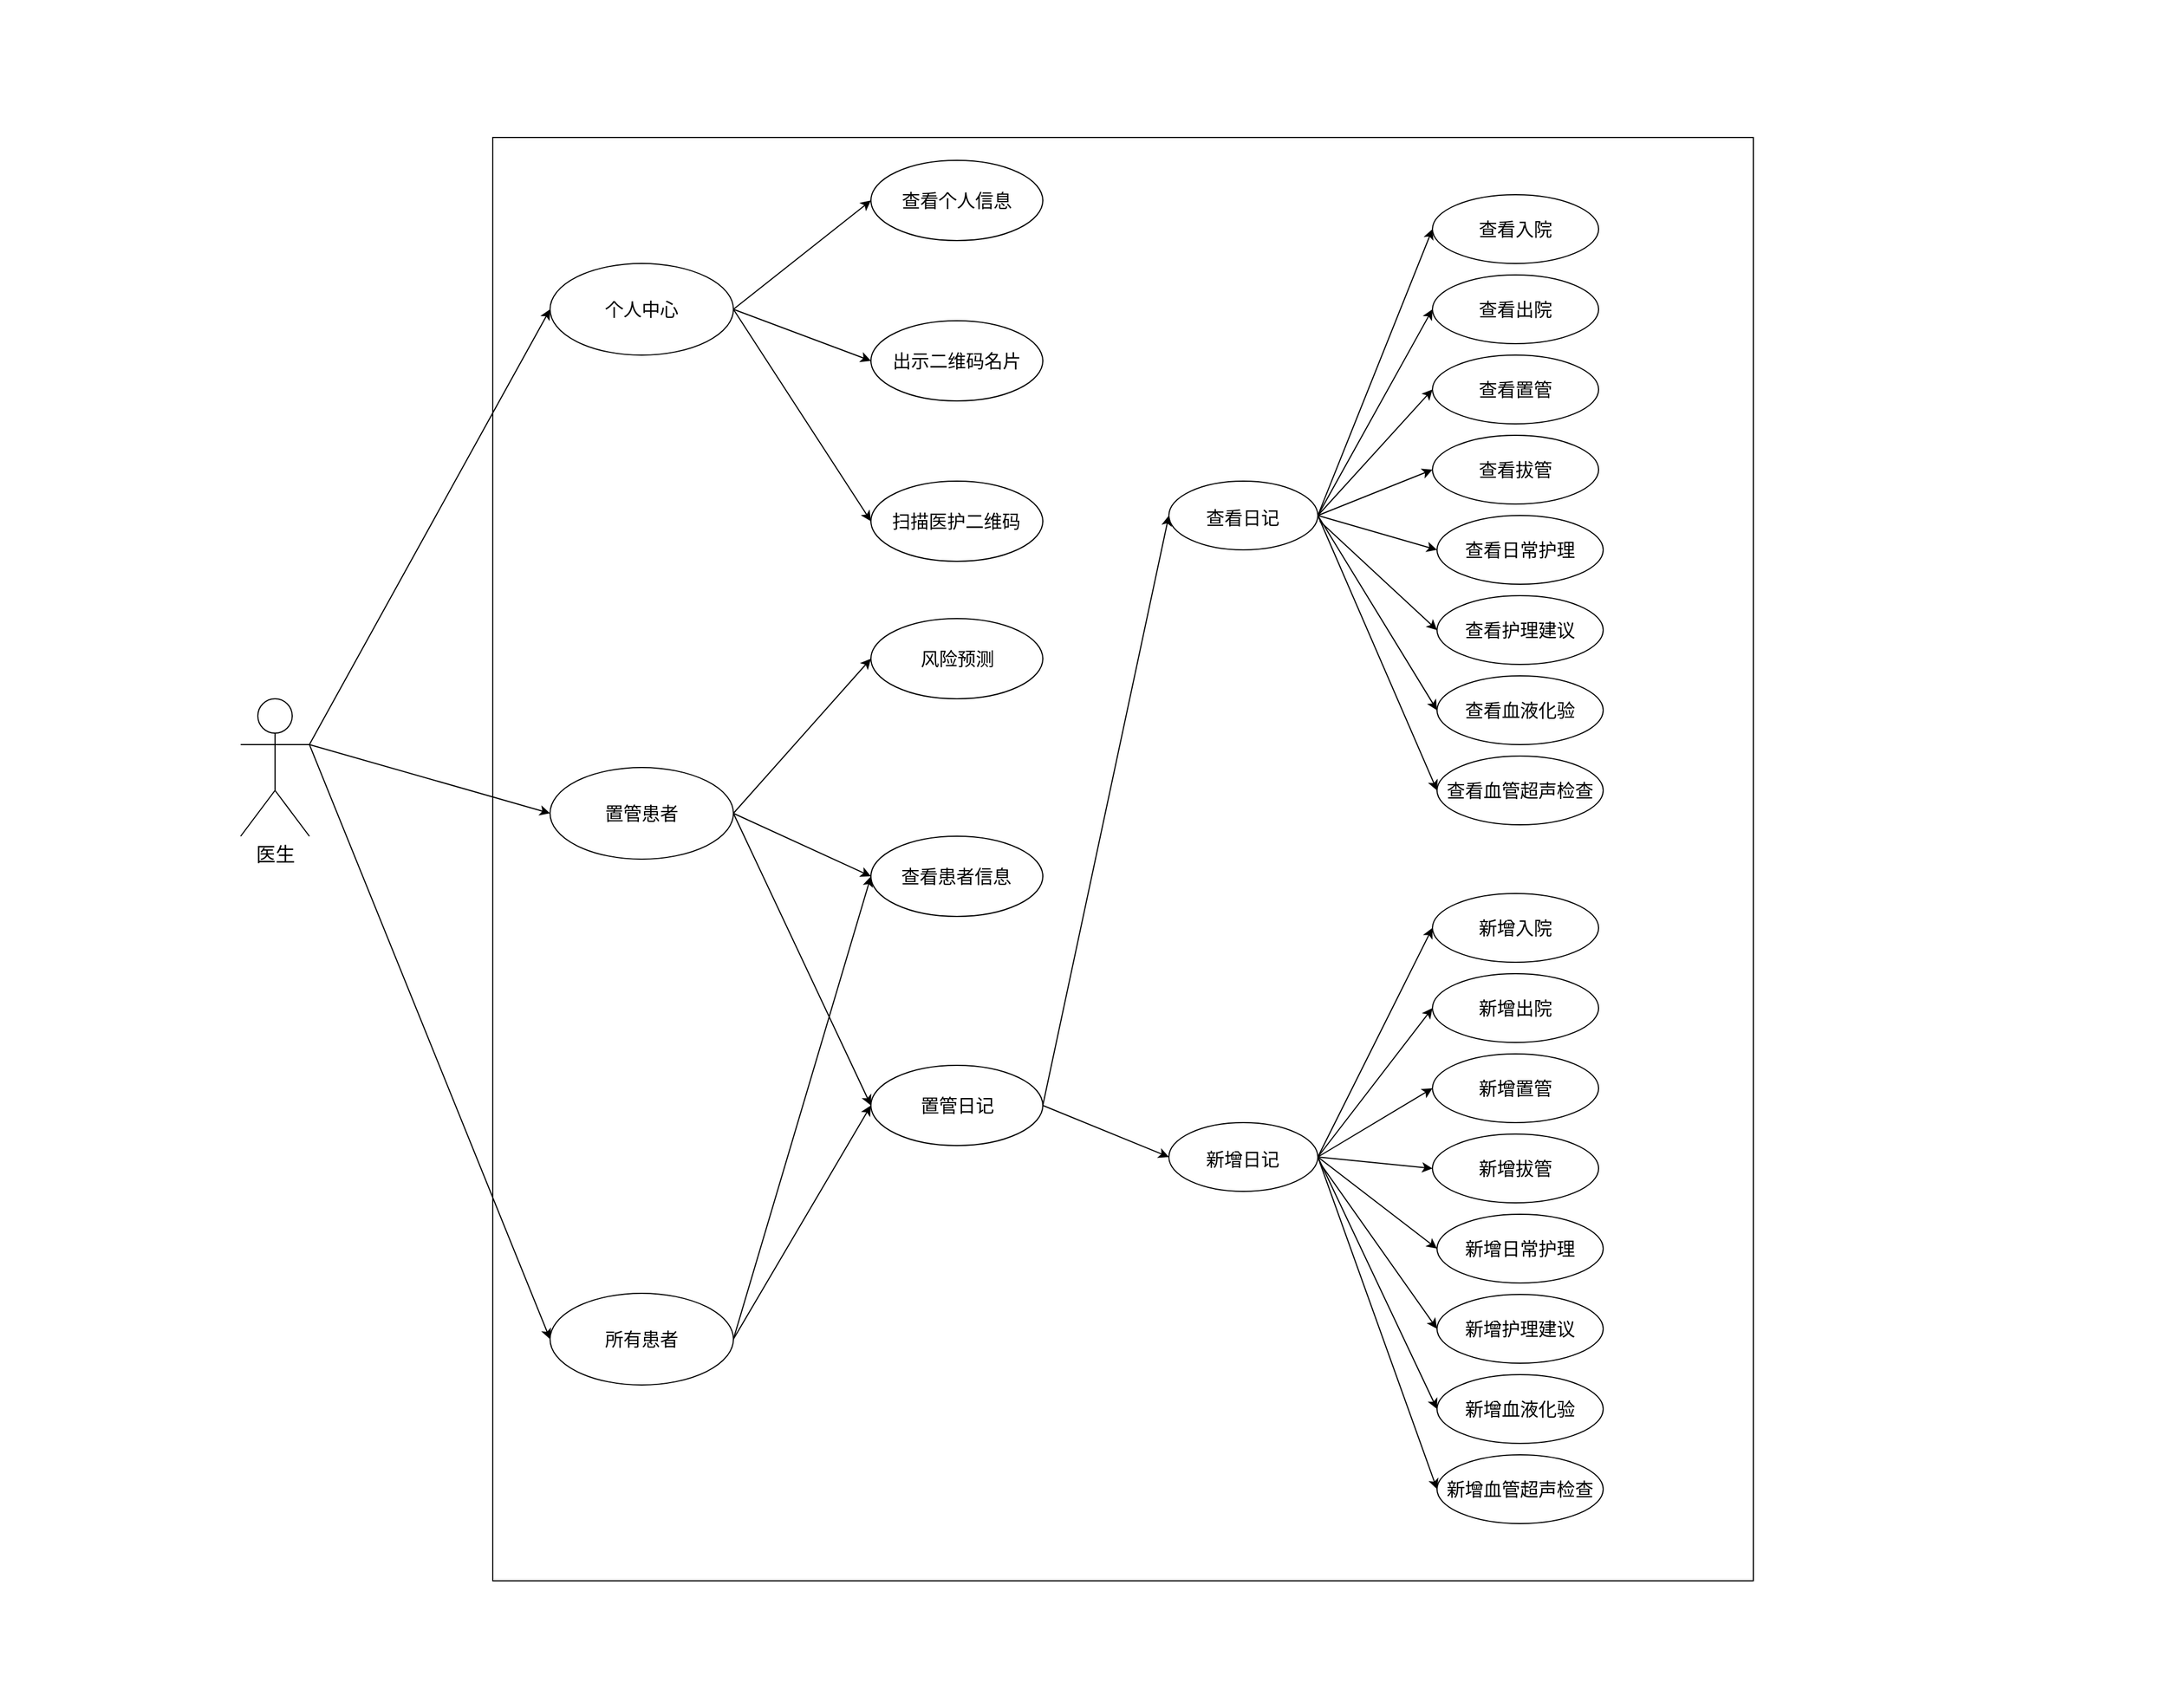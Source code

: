 <mxfile version="24.2.5" type="github">
  <diagram name="第 1 页" id="9FuAQy3JTvqWWIftWs33">
    <mxGraphModel dx="4178" dy="3375" grid="1" gridSize="10" guides="1" tooltips="1" connect="1" arrows="1" fold="1" page="1" pageScale="1" pageWidth="827" pageHeight="1169" math="0" shadow="0">
      <root>
        <mxCell id="0" />
        <mxCell id="1" parent="0" />
        <mxCell id="ichc71M4sZUzO8VB6wK0-1" value="" style="rounded=0;whiteSpace=wrap;html=1;strokeColor=none;movable=1;resizable=1;rotatable=1;deletable=1;editable=1;locked=0;connectable=1;" parent="1" vertex="1">
          <mxGeometry x="-10" y="-40" width="1890" height="1490" as="geometry" />
        </mxCell>
        <mxCell id="ichc71M4sZUzO8VB6wK0-3" value="" style="rounded=0;whiteSpace=wrap;html=1;movable=1;resizable=1;rotatable=1;deletable=1;editable=1;locked=0;connectable=1;" parent="1" vertex="1">
          <mxGeometry x="420" y="80" width="1100" height="1260" as="geometry" />
        </mxCell>
        <mxCell id="ichc71M4sZUzO8VB6wK0-2" value="医生" style="shape=umlActor;verticalLabelPosition=bottom;verticalAlign=top;html=1;outlineConnect=0;fontSize=17;" parent="1" vertex="1">
          <mxGeometry x="200" y="570" width="60" height="120" as="geometry" />
        </mxCell>
        <mxCell id="ichc71M4sZUzO8VB6wK0-4" value="" style="endArrow=classic;html=1;rounded=0;exitX=1;exitY=0.333;exitDx=0;exitDy=0;exitPerimeter=0;entryX=0;entryY=0.5;entryDx=0;entryDy=0;" parent="1" source="ichc71M4sZUzO8VB6wK0-2" target="ichc71M4sZUzO8VB6wK0-6" edge="1">
          <mxGeometry width="50" height="50" relative="1" as="geometry">
            <mxPoint x="360" y="610" as="sourcePoint" />
            <mxPoint x="410" y="560" as="targetPoint" />
          </mxGeometry>
        </mxCell>
        <mxCell id="ichc71M4sZUzO8VB6wK0-64" value="" style="group" parent="1" vertex="1" connectable="0">
          <mxGeometry x="470" y="630" width="160" height="80" as="geometry" />
        </mxCell>
        <mxCell id="ichc71M4sZUzO8VB6wK0-6" value="" style="ellipse;whiteSpace=wrap;html=1;" parent="ichc71M4sZUzO8VB6wK0-64" vertex="1">
          <mxGeometry width="160" height="80" as="geometry" />
        </mxCell>
        <mxCell id="ichc71M4sZUzO8VB6wK0-7" value="&lt;span style=&quot;font-size: 16px;&quot;&gt;置管患者&lt;/span&gt;" style="text;html=1;align=center;verticalAlign=middle;whiteSpace=wrap;rounded=0;" parent="ichc71M4sZUzO8VB6wK0-64" vertex="1">
          <mxGeometry x="35" y="25" width="90" height="30" as="geometry" />
        </mxCell>
        <mxCell id="ichc71M4sZUzO8VB6wK0-74" value="" style="endArrow=classic;html=1;rounded=0;exitX=1;exitY=0.5;exitDx=0;exitDy=0;entryX=0;entryY=0.5;entryDx=0;entryDy=0;" parent="1" source="ichc71M4sZUzO8VB6wK0-6" target="ichc71M4sZUzO8VB6wK0-76" edge="1">
          <mxGeometry width="50" height="50" relative="1" as="geometry">
            <mxPoint x="640" y="520" as="sourcePoint" />
            <mxPoint x="790" y="470" as="targetPoint" />
          </mxGeometry>
        </mxCell>
        <mxCell id="ichc71M4sZUzO8VB6wK0-75" value="" style="group" parent="1" vertex="1" connectable="0">
          <mxGeometry x="750" y="690" width="150" height="70" as="geometry" />
        </mxCell>
        <mxCell id="ichc71M4sZUzO8VB6wK0-76" value="" style="ellipse;whiteSpace=wrap;html=1;" parent="ichc71M4sZUzO8VB6wK0-75" vertex="1">
          <mxGeometry width="150" height="70" as="geometry" />
        </mxCell>
        <mxCell id="ichc71M4sZUzO8VB6wK0-77" value="&lt;span style=&quot;font-size: 16px;&quot;&gt;查看患者信息&lt;/span&gt;" style="text;html=1;align=center;verticalAlign=middle;whiteSpace=wrap;rounded=0;" parent="ichc71M4sZUzO8VB6wK0-75" vertex="1">
          <mxGeometry x="17.308" y="21.875" width="115.385" height="26.25" as="geometry" />
        </mxCell>
        <mxCell id="ichc71M4sZUzO8VB6wK0-80" value="" style="endArrow=classic;html=1;rounded=0;exitX=1;exitY=0.5;exitDx=0;exitDy=0;entryX=0;entryY=0.5;entryDx=0;entryDy=0;" parent="1" source="ichc71M4sZUzO8VB6wK0-6" target="ichc71M4sZUzO8VB6wK0-82" edge="1">
          <mxGeometry width="50" height="50" relative="1" as="geometry">
            <mxPoint x="730" y="850" as="sourcePoint" />
            <mxPoint x="790" y="620" as="targetPoint" />
          </mxGeometry>
        </mxCell>
        <mxCell id="ichc71M4sZUzO8VB6wK0-81" value="" style="group" parent="1" vertex="1" connectable="0">
          <mxGeometry x="750" y="890" width="150" height="70" as="geometry" />
        </mxCell>
        <mxCell id="ichc71M4sZUzO8VB6wK0-82" value="" style="ellipse;whiteSpace=wrap;html=1;" parent="ichc71M4sZUzO8VB6wK0-81" vertex="1">
          <mxGeometry width="150" height="70" as="geometry" />
        </mxCell>
        <mxCell id="ichc71M4sZUzO8VB6wK0-83" value="&lt;span style=&quot;font-size: 16px;&quot;&gt;置管日记&lt;/span&gt;" style="text;html=1;align=center;verticalAlign=middle;whiteSpace=wrap;rounded=0;" parent="ichc71M4sZUzO8VB6wK0-81" vertex="1">
          <mxGeometry x="8.654" y="21.875" width="132.692" height="26.25" as="geometry" />
        </mxCell>
        <mxCell id="ichc71M4sZUzO8VB6wK0-86" value="" style="endArrow=classic;html=1;rounded=0;exitX=1;exitY=0.5;exitDx=0;exitDy=0;entryX=0;entryY=0.5;entryDx=0;entryDy=0;" parent="1" source="ichc71M4sZUzO8VB6wK0-6" target="ichc71M4sZUzO8VB6wK0-88" edge="1">
          <mxGeometry width="50" height="50" relative="1" as="geometry">
            <mxPoint x="730" y="810" as="sourcePoint" />
            <mxPoint x="790" y="730" as="targetPoint" />
          </mxGeometry>
        </mxCell>
        <mxCell id="ichc71M4sZUzO8VB6wK0-87" value="" style="group" parent="1" vertex="1" connectable="0">
          <mxGeometry x="750" y="500" width="150" height="70" as="geometry" />
        </mxCell>
        <mxCell id="ichc71M4sZUzO8VB6wK0-88" value="" style="ellipse;whiteSpace=wrap;html=1;" parent="ichc71M4sZUzO8VB6wK0-87" vertex="1">
          <mxGeometry width="150" height="70" as="geometry" />
        </mxCell>
        <mxCell id="ichc71M4sZUzO8VB6wK0-89" value="&lt;span style=&quot;font-size: 16px;&quot;&gt;风险预测&lt;/span&gt;&lt;span style=&quot;color: rgba(0, 0, 0, 0); font-family: monospace; font-size: 0px; text-align: start; text-wrap: nowrap;&quot;&gt;%3CmxGraphModel%3E%3Croot%3E%3CmxCell%20id%3D%220%22%2F%3E%3CmxCell%20id%3D%221%22%20parent%3D%220%22%2F%3E%3CmxCell%20id%3D%222%22%20value%3D%22%22%20style%3D%22group%22%20vertex%3D%221%22%20connectable%3D%220%22%20parent%3D%221%22%3E%3CmxGeometry%20x%3D%22655%22%20y%3D%22410%22%20width%3D%22160%22%20height%3D%2280%22%20as%3D%22geometry%22%2F%3E%3C%2FmxCell%3E%3CmxCell%20id%3D%223%22%20value%3D%22%22%20style%3D%22ellipse%3BwhiteSpace%3Dwrap%3Bhtml%3D1%3B%22%20vertex%3D%221%22%20parent%3D%222%22%3E%3CmxGeometry%20width%3D%22160%22%20height%3D%2280%22%20as%3D%22geometry%22%2F%3E%3C%2FmxCell%3E%3CmxCell%20id%3D%224%22%20value%3D%22%26lt%3Bspan%20style%3D%26quot%3Bfont-size%3A%2016px%3B%26quot%3B%26gt%3B%E6%96%B0%E5%A2%9E%E6%97%A5%E8%AE%B0%26lt%3B%2Fspan%26gt%3B%22%20style%3D%22text%3Bhtml%3D1%3Balign%3Dcenter%3BverticalAlign%3Dmiddle%3BwhiteSpace%3Dwrap%3Brounded%3D0%3B%22%20vertex%3D%221%22%20parent%3D%222%22%3E%3CmxGeometry%20x%3D%2227.5%22%20y%3D%2225%22%20width%3D%22105%22%20height%3D%2230%22%20as%3D%22geometry%22%2F%3E%3C%2FmxCell%3E%3CmxCell%20id%3D%225%22%20value%3D%22%22%20style%3D%22group%22%20vertex%3D%221%22%20connectable%3D%220%22%20parent%3D%221%22%3E%3CmxGeometry%20x%3D%22655%22%20y%3D%22760%22%20width%3D%22160%22%20height%3D%2280%22%20as%3D%22geometry%22%2F%3E%3C%2FmxCell%3E%3CmxCell%20id%3D%226%22%20value%3D%22%22%20style%3D%22ellipse%3BwhiteSpace%3Dwrap%3Bhtml%3D1%3B%22%20vertex%3D%221%22%20parent%3D%225%22%3E%3CmxGeometry%20width%3D%22160%22%20height%3D%2280%22%20as%3D%22geometry%22%2F%3E%3C%2FmxCell%3E%3CmxCell%20id%3D%227%22%20value%3D%22%26lt%3Bspan%20style%3D%26quot%3Bfont-size%3A%2016px%3B%26quot%3B%26gt%3B%E6%9F%A5%E7%9C%8B%E6%97%A5%E8%AE%B0%26lt%3B%2Fspan%26gt%3B%22%20style%3D%22text%3Bhtml%3D1%3Balign%3Dcenter%3BverticalAlign%3Dmiddle%3BwhiteSpace%3Dwrap%3Brounded%3D0%3B%22%20vertex%3D%221%22%20parent%3D%225%22%3E%3CmxGeometry%20x%3D%2235%22%20y%3D%2228%22%20width%3D%2290%22%20height%3D%2230%22%20as%3D%22geometry%22%2F%3E%3C%2FmxCell%3E%3CmxCell%20id%3D%228%22%20value%3D%22%22%20style%3D%22endArrow%3Dclassic%3Bhtml%3D1%3Brounded%3D0%3BexitX%3D1%3BexitY%3D0.5%3BexitDx%3D0%3BexitDy%3D0%3BentryX%3D0%3BentryY%3D0.5%3BentryDx%3D0%3BentryDy%3D0%3B%22%20edge%3D%221%22%20source%3D%223%22%20target%3D%2210%22%20parent%3D%221%22%3E%3CmxGeometry%20width%3D%2250%22%20height%3D%2250%22%20relative%3D%221%22%20as%3D%22geometry%22%3E%3CmxPoint%20x%3D%22810%22%20y%3D%22600%22%20as%3D%22sourcePoint%22%2F%3E%3CmxPoint%20x%3D%221050%22%20y%3D%22370%22%20as%3D%22targetPoint%22%2F%3E%3C%2FmxGeometry%3E%3C%2FmxCell%3E%3CmxCell%20id%3D%229%22%20value%3D%22%22%20style%3D%22group%22%20vertex%3D%221%22%20connectable%3D%220%22%20parent%3D%221%22%3E%3CmxGeometry%20x%3D%22930%22%20y%3D%22240%22%20width%3D%22145%22%20height%3D%2260%22%20as%3D%22geometry%22%2F%3E%3C%2FmxCell%3E%3CmxCell%20id%3D%2210%22%20value%3D%22%22%20style%3D%22ellipse%3BwhiteSpace%3Dwrap%3Bhtml%3D1%3B%22%20vertex%3D%221%22%20parent%3D%229%22%3E%3CmxGeometry%20width%3D%22145%22%20height%3D%2260%22%20as%3D%22geometry%22%2F%3E%3C%2FmxCell%3E%3CmxCell%20id%3D%2211%22%20value%3D%22%26lt%3Bspan%20style%3D%26quot%3Bfont-size%3A%2016px%3B%26quot%3B%26gt%3B%E6%96%B0%E5%A2%9E%E8%A1%80%E7%AE%A1%E8%B6%85%E5%A3%B0%E6%A3%80%E6%9F%A5%26lt%3B%2Fspan%26gt%3B%22%20style%3D%22text%3Bhtml%3D1%3Balign%3Dcenter%3BverticalAlign%3Dmiddle%3BwhiteSpace%3Dwrap%3Brounded%3D0%3B%22%20vertex%3D%221%22%20parent%3D%229%22%3E%3CmxGeometry%20x%3D%227.02%22%20y%3D%2218.75%22%20width%3D%22130.96%22%20height%3D%2222.5%22%20as%3D%22geometry%22%2F%3E%3C%2FmxCell%3E%3CmxCell%20id%3D%2212%22%20value%3D%22%22%20style%3D%22endArrow%3Dclassic%3Bhtml%3D1%3Brounded%3D0%3BentryX%3D0%3BentryY%3D0.5%3BentryDx%3D0%3BentryDy%3D0%3BexitX%3D1%3BexitY%3D0.5%3BexitDx%3D0%3BexitDy%3D0%3B%22%20edge%3D%221%22%20source%3D%223%22%20target%3D%2214%22%20parent%3D%221%22%3E%3CmxGeometry%20width%3D%2250%22%20height%3D%2250%22%20relative%3D%221%22%20as%3D%22geometry%22%3E%3CmxPoint%20x%3D%22890%22%20y%3D%22550%22%20as%3D%22sourcePoint%22%2F%3E%3CmxPoint%20x%3D%221125%22%20y%3D%22470%22%20as%3D%22targetPoint%22%2F%3E%3C%2FmxGeometry%3E%3C%2FmxCell%3E%3CmxCell%20id%3D%2213%22%20value%3D%22%22%20style%3D%22group%22%20vertex%3D%221%22%20connectable%3D%220%22%20parent%3D%221%22%3E%3CmxGeometry%20x%3D%22930%22%20y%3D%22310%22%20width%3D%22145%22%20height%3D%2260%22%20as%3D%22geometry%22%2F%3E%3C%2FmxCell%3E%3CmxCell%20id%3D%2214%22%20value%3D%22%22%20style%3D%22ellipse%3BwhiteSpace%3Dwrap%3Bhtml%3D1%3B%22%20vertex%3D%221%22%20parent%3D%2213%22%3E%3CmxGeometry%20width%3D%22145%22%20height%3D%2260%22%20as%3D%22geometry%22%2F%3E%3C%2FmxCell%3E%3CmxCell%20id%3D%2215%22%20value%3D%22%26lt%3Bspan%20style%3D%26quot%3Bfont-size%3A%2016px%3B%26quot%3B%26gt%3B%E6%96%B0%E5%A2%9E%E6%8B%94%E7%AE%A1%26lt%3B%2Fspan%26gt%3B%22%20style%3D%22text%3Bhtml%3D1%3Balign%3Dcenter%3BverticalAlign%3Dmiddle%3BwhiteSpace%3Dwrap%3Brounded%3D0%3B%22%20vertex%3D%221%22%20parent%3D%2213%22%3E%3CmxGeometry%20x%3D%227.02%22%20y%3D%2218.75%22%20width%3D%22130.96%22%20height%3D%2222.5%22%20as%3D%22geometry%22%2F%3E%3C%2FmxCell%3E%3CmxCell%20id%3D%2216%22%20value%3D%22%22%20style%3D%22endArrow%3Dclassic%3Bhtml%3D1%3Brounded%3D0%3BexitX%3D1%3BexitY%3D0.5%3BexitDx%3D0%3BexitDy%3D0%3BentryX%3D0%3BentryY%3D0.5%3BentryDx%3D0%3BentryDy%3D0%3B%22%20edge%3D%221%22%20source%3D%223%22%20target%3D%2218%22%20parent%3D%221%22%3E%3CmxGeometry%20width%3D%2250%22%20height%3D%2250%22%20relative%3D%221%22%20as%3D%22geometry%22%3E%3CmxPoint%20x%3D%22800.0%22%20y%3D%22570%22%20as%3D%22sourcePoint%22%2F%3E%3CmxPoint%20x%3D%221055%22%20y%3D%22510%22%20as%3D%22targetPoint%22%2F%3E%3C%2FmxGeometry%3E%3C%2FmxCell%3E%3CmxCell%20id%3D%2217%22%20value%3D%22%22%20style%3D%22group%22%20vertex%3D%221%22%20connectable%3D%220%22%20parent%3D%221%22%3E%3CmxGeometry%20x%3D%22930%22%20y%3D%22380%22%20width%3D%22145%22%20height%3D%2260%22%20as%3D%22geometry%22%2F%3E%3C%2FmxCell%3E%3CmxCell%20id%3D%2218%22%20value%3D%22%22%20style%3D%22ellipse%3BwhiteSpace%3Dwrap%3Bhtml%3D1%3B%22%20vertex%3D%221%22%20parent%3D%2217%22%3E%3CmxGeometry%20width%3D%22145%22%20height%3D%2260%22%20as%3D%22geometry%22%2F%3E%3C%2FmxCell%3E%3CmxCell%20id%3D%2219%22%20value%3D%22%26lt%3Bspan%20style%3D%26quot%3Bfont-size%3A%2016px%3B%26quot%3B%26gt%3B%E6%96%B0%E5%A2%9E%E8%A1%80%E6%B6%B2%E5%8C%96%E9%AA%8C%26lt%3B%2Fspan%26gt%3B%22%20style%3D%22text%3Bhtml%3D1%3Balign%3Dcenter%3BverticalAlign%3Dmiddle%3BwhiteSpace%3Dwrap%3Brounded%3D0%3B%22%20vertex%3D%221%22%20parent%3D%2217%22%3E%3CmxGeometry%20x%3D%227.02%22%20y%3D%2218.75%22%20width%3D%22130.96%22%20height%3D%2222.5%22%20as%3D%22geometry%22%2F%3E%3C%2FmxCell%3E%3CmxCell%20id%3D%2220%22%20value%3D%22%22%20style%3D%22endArrow%3Dclassic%3Bhtml%3D1%3Brounded%3D0%3BexitX%3D1%3BexitY%3D0.5%3BexitDx%3D0%3BexitDy%3D0%3BentryX%3D0%3BentryY%3D0.5%3BentryDx%3D0%3BentryDy%3D0%3B%22%20edge%3D%221%22%20source%3D%223%22%20target%3D%2222%22%20parent%3D%221%22%3E%3CmxGeometry%20width%3D%2250%22%20height%3D%2250%22%20relative%3D%221%22%20as%3D%22geometry%22%3E%3CmxPoint%20x%3D%22825%22%20y%3D%22510%22%20as%3D%22sourcePoint%22%2F%3E%3CmxPoint%20x%3D%221065%22%20y%3D%22570%22%20as%3D%22targetPoint%22%2F%3E%3C%2FmxGeometry%3E%3C%2FmxCell%3E%3CmxCell%20id%3D%2221%22%20value%3D%22%22%20style%3D%22group%22%20vertex%3D%221%22%20connectable%3D%220%22%20parent%3D%221%22%3E%3CmxGeometry%20x%3D%22930%22%20y%3D%22450%22%20width%3D%22145%22%20height%3D%2260%22%20as%3D%22geometry%22%2F%3E%3C%2FmxCell%3E%3CmxCell%20id%3D%2222%22%20value%3D%22%22%20style%3D%22ellipse%3BwhiteSpace%3Dwrap%3Bhtml%3D1%3B%22%20vertex%3D%221%22%20parent%3D%2221%22%3E%3CmxGeometry%20width%3D%22145%22%20height%3D%2260%22%20as%3D%22geometry%22%2F%3E%3C%2FmxCell%3E%3CmxCell%20id%3D%2223%22%20value%3D%22%26lt%3Bspan%20style%3D%26quot%3Bfont-size%3A%2016px%3B%26quot%3B%26gt%3B%E6%96%B0%E5%A2%9E%E6%97%A5%E5%B8%B8%E6%8A%A4%E7%90%86%26lt%3B%2Fspan%26gt%3B%22%20style%3D%22text%3Bhtml%3D1%3Balign%3Dcenter%3BverticalAlign%3Dmiddle%3BwhiteSpace%3Dwrap%3Brounded%3D0%3B%22%20vertex%3D%221%22%20parent%3D%2221%22%3E%3CmxGeometry%20x%3D%227.02%22%20y%3D%2218.75%22%20width%3D%22130.96%22%20height%3D%2222.5%22%20as%3D%22geometry%22%2F%3E%3C%2FmxCell%3E%3CmxCell%20id%3D%2224%22%20value%3D%22%22%20style%3D%22endArrow%3Dclassic%3Bhtml%3D1%3Brounded%3D0%3BexitX%3D1%3BexitY%3D0.5%3BexitDx%3D0%3BexitDy%3D0%3BentryX%3D0%3BentryY%3D0.5%3BentryDx%3D0%3BentryDy%3D0%3B%22%20edge%3D%221%22%20source%3D%226%22%20target%3D%2226%22%20parent%3D%221%22%3E%3CmxGeometry%20width%3D%2250%22%20height%3D%2250%22%20relative%3D%221%22%20as%3D%22geometry%22%3E%3CmxPoint%20x%3D%22840%22%20y%3D%22820%22%20as%3D%22sourcePoint%22%2F%3E%3CmxPoint%20x%3D%221075%22%20y%3D%22740%22%20as%3D%22targetPoint%22%2F%3E%3C%2FmxGeometry%3E%3C%2FmxCell%3E%3CmxCell%20id%3D%2225%22%20value%3D%22%22%20style%3D%22group%22%20vertex%3D%221%22%20connectable%3D%220%22%20parent%3D%221%22%3E%3CmxGeometry%20x%3D%22930%22%20y%3D%22550%22%20width%3D%22145%22%20height%3D%2260%22%20as%3D%22geometry%22%2F%3E%3C%2FmxCell%3E%3CmxCell%20id%3D%2226%22%20value%3D%22%22%20style%3D%22ellipse%3BwhiteSpace%3Dwrap%3Bhtml%3D1%3B%22%20vertex%3D%221%22%20parent%3D%2225%22%3E%3CmxGeometry%20width%3D%22145%22%20height%3D%2260%22%20as%3D%22geometry%22%2F%3E%3C%2FmxCell%3E%3CmxCell%20id%3D%2227%22%20value%3D%22%26lt%3Bspan%20style%3D%26quot%3Bfont-size%3A%2016px%3B%26quot%3B%26gt%3B%E6%9F%A5%E7%9C%8B%E5%85%A5%E9%99%A2%26lt%3B%2Fspan%26gt%3B%22%20style%3D%22text%3Bhtml%3D1%3Balign%3Dcenter%3BverticalAlign%3Dmiddle%3BwhiteSpace%3Dwrap%3Brounded%3D0%3B%22%20vertex%3D%221%22%20parent%3D%2225%22%3E%3CmxGeometry%20x%3D%227.02%22%20y%3D%2218.75%22%20width%3D%22130.96%22%20height%3D%2222.5%22%20as%3D%22geometry%22%2F%3E%3C%2FmxCell%3E%3CmxCell%20id%3D%2228%22%20value%3D%22%22%20style%3D%22endArrow%3Dclassic%3Bhtml%3D1%3Brounded%3D0%3BentryX%3D0%3BentryY%3D0.5%3BentryDx%3D0%3BentryDy%3D0%3BexitX%3D1%3BexitY%3D0.5%3BexitDx%3D0%3BexitDy%3D0%3B%22%20edge%3D%221%22%20source%3D%226%22%20target%3D%2230%22%20parent%3D%221%22%3E%3CmxGeometry%20width%3D%2250%22%20height%3D%2250%22%20relative%3D%221%22%20as%3D%22geometry%22%3E%3CmxPoint%20x%3D%22840%22%20y%3D%22820%22%20as%3D%22sourcePoint%22%2F%3E%3CmxPoint%20x%3D%221150%22%20y%3D%22840%22%20as%3D%22targetPoint%22%2F%3E%3C%2FmxGeometry%3E%3C%2FmxCell%3E%3CmxCell%20id%3D%2229%22%20value%3D%22%22%20style%3D%22group%22%20vertex%3D%221%22%20connectable%3D%220%22%20parent%3D%221%22%3E%3CmxGeometry%20x%3D%22930%22%20y%3D%22620%22%20width%3D%22145%22%20height%3D%2260%22%20as%3D%22geometry%22%2F%3E%3C%2FmxCell%3E%3CmxCell%20id%3D%2230%22%20value%3D%22%22%20style%3D%22ellipse%3BwhiteSpace%3Dwrap%3Bhtml%3D1%3B%22%20vertex%3D%221%22%20parent%3D%2229%22%3E%3CmxGeometry%20width%3D%22145%22%20height%3D%2260%22%20as%3D%22geometry%22%2F%3E%3C%2FmxCell%3E%3CmxCell%20id%3D%2231%22%20value%3D%22%26lt%3Bspan%20style%3D%26quot%3Bfont-size%3A%2016px%3B%26quot%3B%26gt%3B%E6%9F%A5%E7%9C%8B%E5%87%BA%E9%99%A2%26lt%3B%2Fspan%26gt%3B%22%20style%3D%22text%3Bhtml%3D1%3Balign%3Dcenter%3BverticalAlign%3Dmiddle%3BwhiteSpace%3Dwrap%3Brounded%3D0%3B%22%20vertex%3D%221%22%20parent%3D%2229%22%3E%3CmxGeometry%20x%3D%227.02%22%20y%3D%2218.75%22%20width%3D%22130.96%22%20height%3D%2222.5%22%20as%3D%22geometry%22%2F%3E%3C%2FmxCell%3E%3CmxCell%20id%3D%2232%22%20value%3D%22%22%20style%3D%22endArrow%3Dclassic%3Bhtml%3D1%3Brounded%3D0%3BentryX%3D0%3BentryY%3D0.5%3BentryDx%3D0%3BentryDy%3D0%3BexitX%3D1%3BexitY%3D0.5%3BexitDx%3D0%3BexitDy%3D0%3B%22%20edge%3D%221%22%20source%3D%226%22%20target%3D%2234%22%20parent%3D%221%22%3E%3CmxGeometry%20width%3D%2250%22%20height%3D%2250%22%20relative%3D%221%22%20as%3D%22geometry%22%3E%3CmxPoint%20x%3D%22820%22%20y%3D%22660%22%20as%3D%22sourcePoint%22%2F%3E%3CmxPoint%20x%3D%221080%22%20y%3D%22880%22%20as%3D%22targetPoint%22%2F%3E%3C%2FmxGeometry%3E%3C%2FmxCell%3E%3CmxCell%20id%3D%2233%22%20value%3D%22%22%20style%3D%22group%22%20vertex%3D%221%22%20connectable%3D%220%22%20parent%3D%221%22%3E%3CmxGeometry%20x%3D%22930%22%20y%3D%22690%22%20width%3D%22145%22%20height%3D%2260%22%20as%3D%22geometry%22%2F%3E%3C%2FmxCell%3E%3CmxCell%20id%3D%2234%22%20value%3D%22%22%20style%3D%22ellipse%3BwhiteSpace%3Dwrap%3Bhtml%3D1%3B%22%20vertex%3D%221%22%20parent%3D%2233%22%3E%3CmxGeometry%20width%3D%22145%22%20height%3D%2260%22%20as%3D%22geometry%22%2F%3E%3C%2FmxCell%3E%3CmxCell%20id%3D%2235%22%20value%3D%22%26lt%3Bspan%20style%3D%26quot%3Bfont-size%3A%2016px%3B%26quot%3B%26gt%3B%E6%9F%A5%E7%9C%8B%E7%BD%AE%E7%AE%A1%26lt%3B%2Fspan%26gt%3B%22%20style%3D%22text%3Bhtml%3D1%3Balign%3Dcenter%3BverticalAlign%3Dmiddle%3BwhiteSpace%3Dwrap%3Brounded%3D0%3B%22%20vertex%3D%221%22%20parent%3D%2233%22%3E%3CmxGeometry%20x%3D%227.02%22%20y%3D%2218.75%22%20width%3D%22130.96%22%20height%3D%2222.5%22%20as%3D%22geometry%22%2F%3E%3C%2FmxCell%3E%3CmxCell%20id%3D%2236%22%20value%3D%22%22%20style%3D%22endArrow%3Dclassic%3Bhtml%3D1%3Brounded%3D0%3BexitX%3D1%3BexitY%3D0.5%3BexitDx%3D0%3BexitDy%3D0%3BentryX%3D0%3BentryY%3D0.5%3BentryDx%3D0%3BentryDy%3D0%3B%22%20edge%3D%221%22%20source%3D%226%22%20target%3D%2238%22%20parent%3D%221%22%3E%3CmxGeometry%20width%3D%2250%22%20height%3D%2250%22%20relative%3D%221%22%20as%3D%22geometry%22%3E%3CmxPoint%20x%3D%22840%22%20y%3D%22820%22%20as%3D%22sourcePoint%22%2F%3E%3CmxPoint%20x%3D%221090%22%20y%3D%22940%22%20as%3D%22targetPoint%22%2F%3E%3C%2FmxGeometry%3E%3C%2FmxCell%3E%3CmxCell%20id%3D%2237%22%20value%3D%22%22%20style%3D%22group%22%20vertex%3D%221%22%20connectable%3D%220%22%20parent%3D%221%22%3E%3CmxGeometry%20x%3D%22930%22%20y%3D%22760%22%20width%3D%22145%22%20height%3D%2260%22%20as%3D%22geometry%22%2F%3E%3C%2FmxCell%3E%3CmxCell%20id%3D%2238%22%20value%3D%22%22%20style%3D%22ellipse%3BwhiteSpace%3Dwrap%3Bhtml%3D1%3B%22%20vertex%3D%221%22%20parent%3D%2237%22%3E%3CmxGeometry%20width%3D%22145%22%20height%3D%2260%22%20as%3D%22geometry%22%2F%3E%3C%2FmxCell%3E%3CmxCell%20id%3D%2239%22%20value%3D%22%26lt%3Bspan%20style%3D%26quot%3Bfont-size%3A%2016px%3B%26quot%3B%26gt%3B%E6%9F%A5%E7%9C%8B%E6%8B%94%E7%AE%A1%26lt%3B%2Fspan%26gt%3B%22%20style%3D%22text%3Bhtml%3D1%3Balign%3Dcenter%3BverticalAlign%3Dmiddle%3BwhiteSpace%3Dwrap%3Brounded%3D0%3B%22%20vertex%3D%221%22%20parent%3D%2237%22%3E%3CmxGeometry%20x%3D%227.02%22%20y%3D%2218.75%22%20width%3D%22130.96%22%20height%3D%2222.5%22%20as%3D%22geometry%22%2F%3E%3C%2FmxCell%3E%3CmxCell%20id%3D%2240%22%20value%3D%22%22%20style%3D%22endArrow%3Dclassic%3Bhtml%3D1%3Brounded%3D0%3BexitX%3D1%3BexitY%3D0.5%3BexitDx%3D0%3BexitDy%3D0%3BentryX%3D0%3BentryY%3D0.5%3BentryDx%3D0%3BentryDy%3D0%3B%22%20edge%3D%221%22%20source%3D%226%22%20target%3D%2242%22%20parent%3D%221%22%3E%3CmxGeometry%20width%3D%2250%22%20height%3D%2250%22%20relative%3D%221%22%20as%3D%22geometry%22%3E%3CmxPoint%20x%3D%22819%22%20y%3D%22940%22%20as%3D%22sourcePoint%22%2F%3E%3CmxPoint%20x%3D%221079%22%20y%3D%221020%22%20as%3D%22targetPoint%22%2F%3E%3C%2FmxGeometry%3E%3C%2FmxCell%3E%3CmxCell%20id%3D%2241%22%20value%3D%22%22%20style%3D%22group%22%20vertex%3D%221%22%20connectable%3D%220%22%20parent%3D%221%22%3E%3CmxGeometry%20x%3D%22934%22%20y%3D%22830%22%20width%3D%22145%22%20height%3D%2260%22%20as%3D%22geometry%22%2F%3E%3C%2FmxCell%3E%3CmxCell%20id%3D%2242%22%20value%3D%22%22%20style%3D%22ellipse%3BwhiteSpace%3Dwrap%3Bhtml%3D1%3B%22%20vertex%3D%221%22%20parent%3D%2241%22%3E%3CmxGeometry%20width%3D%22145%22%20height%3D%2260%22%20as%3D%22geometry%22%2F%3E%3C%2FmxCell%3E%3CmxCell%20id%3D%2243%22%20value%3D%22%26lt%3Bspan%20style%3D%26quot%3Bfont-size%3A%2016px%3B%26quot%3B%26gt%3B%E6%9F%A5%E7%9C%8B%E6%97%A5%E5%B8%B8%E6%8A%A4%E7%90%86%26lt%3B%2Fspan%26gt%3B%22%20style%3D%22text%3Bhtml%3D1%3Balign%3Dcenter%3BverticalAlign%3Dmiddle%3BwhiteSpace%3Dwrap%3Brounded%3D0%3B%22%20vertex%3D%221%22%20parent%3D%2241%22%3E%3CmxGeometry%20x%3D%227.02%22%20y%3D%2218.75%22%20width%3D%22130.96%22%20height%3D%2222.5%22%20as%3D%22geometry%22%2F%3E%3C%2FmxCell%3E%3CmxCell%20id%3D%2244%22%20value%3D%22%22%20style%3D%22endArrow%3Dclassic%3Bhtml%3D1%3Brounded%3D0%3BentryX%3D0%3BentryY%3D0.5%3BentryDx%3D0%3BentryDy%3D0%3BexitX%3D1.013%3BexitY%3D0.584%3BexitDx%3D0%3BexitDy%3D0%3BexitPerimeter%3D0%3B%22%20edge%3D%221%22%20source%3D%226%22%20target%3D%2246%22%20parent%3D%221%22%3E%3CmxGeometry%20width%3D%2250%22%20height%3D%2250%22%20relative%3D%221%22%20as%3D%22geometry%22%3E%3CmxPoint%20x%3D%22819%22%20y%3D%22940%22%20as%3D%22sourcePoint%22%2F%3E%3CmxPoint%20x%3D%221154%22%20y%3D%221120%22%20as%3D%22targetPoint%22%2F%3E%3C%2FmxGeometry%3E%3C%2FmxCell%3E%3CmxCell%20id%3D%2245%22%20value%3D%22%22%20style%3D%22group%22%20vertex%3D%221%22%20connectable%3D%220%22%20parent%3D%221%22%3E%3CmxGeometry%20x%3D%22934%22%20y%3D%22900%22%20width%3D%22145%22%20height%3D%2260%22%20as%3D%22geometry%22%2F%3E%3C%2FmxCell%3E%3CmxCell%20id%3D%2246%22%20value%3D%22%22%20style%3D%22ellipse%3BwhiteSpace%3Dwrap%3Bhtml%3D1%3B%22%20vertex%3D%221%22%20parent%3D%2245%22%3E%3CmxGeometry%20width%3D%22145%22%20height%3D%2260%22%20as%3D%22geometry%22%2F%3E%3C%2FmxCell%3E%3CmxCell%20id%3D%2247%22%20value%3D%22%26lt%3Bspan%20style%3D%26quot%3Bfont-size%3A%2016px%3B%26quot%3B%26gt%3B%E6%9F%A5%E7%9C%8B%E6%8A%A4%E7%90%86%E5%BB%BA%E8%AE%AE%26lt%3B%2Fspan%26gt%3B%22%20style%3D%22text%3Bhtml%3D1%3Balign%3Dcenter%3BverticalAlign%3Dmiddle%3BwhiteSpace%3Dwrap%3Brounded%3D0%3B%22%20vertex%3D%221%22%20parent%3D%2245%22%3E%3CmxGeometry%20x%3D%227.02%22%20y%3D%2218.75%22%20width%3D%22130.96%22%20height%3D%2222.5%22%20as%3D%22geometry%22%2F%3E%3C%2FmxCell%3E%3CmxCell%20id%3D%2248%22%20value%3D%22%22%20style%3D%22endArrow%3Dclassic%3Bhtml%3D1%3Brounded%3D0%3BentryX%3D0%3BentryY%3D0.5%3BentryDx%3D0%3BentryDy%3D0%3BexitX%3D1%3BexitY%3D0.5%3BexitDx%3D0%3BexitDy%3D0%3B%22%20edge%3D%221%22%20source%3D%226%22%20target%3D%2250%22%20parent%3D%221%22%3E%3CmxGeometry%20width%3D%2250%22%20height%3D%2250%22%20relative%3D%221%22%20as%3D%22geometry%22%3E%3CmxPoint%20x%3D%22819%22%20y%3D%22940%22%20as%3D%22sourcePoint%22%2F%3E%3CmxPoint%20x%3D%221084%22%20y%3D%221160%22%20as%3D%22targetPoint%22%2F%3E%3C%2FmxGeometry%3E%3C%2FmxCell%3E%3CmxCell%20id%3D%2249%22%20value%3D%22%22%20style%3D%22group%22%20vertex%3D%221%22%20connectable%3D%220%22%20parent%3D%221%22%3E%3CmxGeometry%20x%3D%22934%22%20y%3D%22970%22%20width%3D%22145%22%20height%3D%2260%22%20as%3D%22geometry%22%2F%3E%3C%2FmxCell%3E%3CmxCell%20id%3D%2250%22%20value%3D%22%22%20style%3D%22ellipse%3BwhiteSpace%3Dwrap%3Bhtml%3D1%3B%22%20vertex%3D%221%22%20parent%3D%2249%22%3E%3CmxGeometry%20width%3D%22145%22%20height%3D%2260%22%20as%3D%22geometry%22%2F%3E%3C%2FmxCell%3E%3CmxCell%20id%3D%2251%22%20value%3D%22%26lt%3Bspan%20style%3D%26quot%3Bfont-size%3A%2016px%3B%26quot%3B%26gt%3B%E6%9F%A5%E7%9C%8B%E8%A1%80%E6%B6%B2%E5%8C%96%E9%AA%8C%26lt%3B%2Fspan%26gt%3B%22%20style%3D%22text%3Bhtml%3D1%3Balign%3Dcenter%3BverticalAlign%3Dmiddle%3BwhiteSpace%3Dwrap%3Brounded%3D0%3B%22%20vertex%3D%221%22%20parent%3D%2249%22%3E%3CmxGeometry%20x%3D%227.02%22%20y%3D%2218.75%22%20width%3D%22130.96%22%20height%3D%2222.5%22%20as%3D%22geometry%22%2F%3E%3C%2FmxCell%3E%3CmxCell%20id%3D%2252%22%20value%3D%22%22%20style%3D%22endArrow%3Dclassic%3Bhtml%3D1%3Brounded%3D0%3BexitX%3D1%3BexitY%3D0.5%3BexitDx%3D0%3BexitDy%3D0%3BentryX%3D0%3BentryY%3D0.5%3BentryDx%3D0%3BentryDy%3D0%3B%22%20edge%3D%221%22%20source%3D%226%22%20target%3D%2254%22%20parent%3D%221%22%3E%3CmxGeometry%20width%3D%2250%22%20height%3D%2250%22%20relative%3D%221%22%20as%3D%22geometry%22%3E%3CmxPoint%20x%3D%22819%22%20y%3D%22940%22%20as%3D%22sourcePoint%22%2F%3E%3CmxPoint%20x%3D%221094%22%20y%3D%221220%22%20as%3D%22targetPoint%22%2F%3E%3C%2FmxGeometry%3E%3C%2FmxCell%3E%3CmxCell%20id%3D%2253%22%20value%3D%22%22%20style%3D%22group%22%20vertex%3D%221%22%20connectable%3D%220%22%20parent%3D%221%22%3E%3CmxGeometry%20x%3D%22934%22%20y%3D%221040%22%20width%3D%22145%22%20height%3D%2260%22%20as%3D%22geometry%22%2F%3E%3C%2FmxCell%3E%3CmxCell%20id%3D%2254%22%20value%3D%22%22%20style%3D%22ellipse%3BwhiteSpace%3Dwrap%3Bhtml%3D1%3B%22%20vertex%3D%221%22%20parent%3D%2253%22%3E%3CmxGeometry%20width%3D%22145%22%20height%3D%2260%22%20as%3D%22geometry%22%2F%3E%3C%2FmxCell%3E%3CmxCell%20id%3D%2255%22%20value%3D%22%26lt%3Bspan%20style%3D%26quot%3Bfont-size%3A%2016px%3B%26quot%3B%26gt%3B%E6%9F%A5%E7%9C%8B%E8%A1%80%E7%AE%A1%E8%B6%85%E5%A3%B0%E6%A3%80%E6%9F%A5%26lt%3B%2Fspan%26gt%3B%22%20style%3D%22text%3Bhtml%3D1%3Balign%3Dcenter%3BverticalAlign%3Dmiddle%3BwhiteSpace%3Dwrap%3Brounded%3D0%3B%22%20vertex%3D%221%22%20parent%3D%2253%22%3E%3CmxGeometry%20x%3D%227.02%22%20y%3D%2218.75%22%20width%3D%22130.96%22%20height%3D%2222.5%22%20as%3D%22geometry%22%2F%3E%3C%2FmxCell%3E%3C%2Froot%3E%3C%2FmxGraphModel%3E&lt;/span&gt;" style="text;html=1;align=center;verticalAlign=middle;whiteSpace=wrap;rounded=0;" parent="ichc71M4sZUzO8VB6wK0-87" vertex="1">
          <mxGeometry x="8.654" y="21.875" width="132.692" height="26.25" as="geometry" />
        </mxCell>
        <mxCell id="ichc71M4sZUzO8VB6wK0-94" value="" style="group" parent="1" vertex="1" connectable="0">
          <mxGeometry x="1010" y="380" width="130" height="60" as="geometry" />
        </mxCell>
        <mxCell id="ichc71M4sZUzO8VB6wK0-95" value="" style="ellipse;whiteSpace=wrap;html=1;" parent="ichc71M4sZUzO8VB6wK0-94" vertex="1">
          <mxGeometry width="130" height="60" as="geometry" />
        </mxCell>
        <mxCell id="ichc71M4sZUzO8VB6wK0-96" value="&lt;span style=&quot;font-size: 16px;&quot;&gt;查看日记&lt;/span&gt;" style="text;html=1;align=center;verticalAlign=middle;whiteSpace=wrap;rounded=0;" parent="ichc71M4sZUzO8VB6wK0-94" vertex="1">
          <mxGeometry x="28.438" y="21" width="73.125" height="22.5" as="geometry" />
        </mxCell>
        <mxCell id="ichc71M4sZUzO8VB6wK0-113" value="" style="endArrow=classic;html=1;rounded=0;exitX=1;exitY=0.5;exitDx=0;exitDy=0;entryX=0;entryY=0.5;entryDx=0;entryDy=0;" parent="1" source="ichc71M4sZUzO8VB6wK0-95" target="ichc71M4sZUzO8VB6wK0-115" edge="1">
          <mxGeometry width="50" height="50" relative="1" as="geometry">
            <mxPoint x="975" y="590" as="sourcePoint" />
            <mxPoint x="1210" y="510" as="targetPoint" />
          </mxGeometry>
        </mxCell>
        <mxCell id="ichc71M4sZUzO8VB6wK0-114" value="" style="group" parent="1" vertex="1" connectable="0">
          <mxGeometry x="1240" y="130" width="145" height="60" as="geometry" />
        </mxCell>
        <mxCell id="ichc71M4sZUzO8VB6wK0-115" value="" style="ellipse;whiteSpace=wrap;html=1;" parent="ichc71M4sZUzO8VB6wK0-114" vertex="1">
          <mxGeometry width="145" height="60" as="geometry" />
        </mxCell>
        <mxCell id="ichc71M4sZUzO8VB6wK0-116" value="&lt;span style=&quot;font-size: 16px;&quot;&gt;查看入院&lt;/span&gt;" style="text;html=1;align=center;verticalAlign=middle;whiteSpace=wrap;rounded=0;" parent="ichc71M4sZUzO8VB6wK0-114" vertex="1">
          <mxGeometry x="7.02" y="18.75" width="130.96" height="22.5" as="geometry" />
        </mxCell>
        <mxCell id="ichc71M4sZUzO8VB6wK0-117" value="" style="endArrow=classic;html=1;rounded=0;entryX=0;entryY=0.5;entryDx=0;entryDy=0;exitX=1;exitY=0.5;exitDx=0;exitDy=0;" parent="1" source="ichc71M4sZUzO8VB6wK0-95" target="ichc71M4sZUzO8VB6wK0-119" edge="1">
          <mxGeometry width="50" height="50" relative="1" as="geometry">
            <mxPoint x="975" y="590" as="sourcePoint" />
            <mxPoint x="1285" y="610" as="targetPoint" />
          </mxGeometry>
        </mxCell>
        <mxCell id="ichc71M4sZUzO8VB6wK0-118" value="" style="group" parent="1" vertex="1" connectable="0">
          <mxGeometry x="1240" y="200" width="145" height="60" as="geometry" />
        </mxCell>
        <mxCell id="ichc71M4sZUzO8VB6wK0-119" value="" style="ellipse;whiteSpace=wrap;html=1;" parent="ichc71M4sZUzO8VB6wK0-118" vertex="1">
          <mxGeometry width="145" height="60" as="geometry" />
        </mxCell>
        <mxCell id="ichc71M4sZUzO8VB6wK0-120" value="&lt;span style=&quot;font-size: 16px;&quot;&gt;查看出院&lt;/span&gt;" style="text;html=1;align=center;verticalAlign=middle;whiteSpace=wrap;rounded=0;" parent="ichc71M4sZUzO8VB6wK0-118" vertex="1">
          <mxGeometry x="7.02" y="18.75" width="130.96" height="22.5" as="geometry" />
        </mxCell>
        <mxCell id="ichc71M4sZUzO8VB6wK0-121" value="" style="endArrow=classic;html=1;rounded=0;entryX=0;entryY=0.5;entryDx=0;entryDy=0;exitX=1;exitY=0.5;exitDx=0;exitDy=0;" parent="1" source="ichc71M4sZUzO8VB6wK0-95" target="ichc71M4sZUzO8VB6wK0-123" edge="1">
          <mxGeometry width="50" height="50" relative="1" as="geometry">
            <mxPoint x="955" y="430" as="sourcePoint" />
            <mxPoint x="1215" y="650" as="targetPoint" />
          </mxGeometry>
        </mxCell>
        <mxCell id="ichc71M4sZUzO8VB6wK0-122" value="" style="group" parent="1" vertex="1" connectable="0">
          <mxGeometry x="1240" y="270" width="145" height="60" as="geometry" />
        </mxCell>
        <mxCell id="ichc71M4sZUzO8VB6wK0-123" value="" style="ellipse;whiteSpace=wrap;html=1;" parent="ichc71M4sZUzO8VB6wK0-122" vertex="1">
          <mxGeometry width="145" height="60" as="geometry" />
        </mxCell>
        <mxCell id="ichc71M4sZUzO8VB6wK0-124" value="&lt;span style=&quot;font-size: 16px;&quot;&gt;查看置管&lt;/span&gt;" style="text;html=1;align=center;verticalAlign=middle;whiteSpace=wrap;rounded=0;" parent="ichc71M4sZUzO8VB6wK0-122" vertex="1">
          <mxGeometry x="7.02" y="18.75" width="130.96" height="22.5" as="geometry" />
        </mxCell>
        <mxCell id="ichc71M4sZUzO8VB6wK0-125" value="" style="endArrow=classic;html=1;rounded=0;exitX=1;exitY=0.5;exitDx=0;exitDy=0;entryX=0;entryY=0.5;entryDx=0;entryDy=0;" parent="1" source="ichc71M4sZUzO8VB6wK0-95" target="ichc71M4sZUzO8VB6wK0-127" edge="1">
          <mxGeometry width="50" height="50" relative="1" as="geometry">
            <mxPoint x="975" y="590" as="sourcePoint" />
            <mxPoint x="1225" y="710" as="targetPoint" />
          </mxGeometry>
        </mxCell>
        <mxCell id="ichc71M4sZUzO8VB6wK0-126" value="" style="group" parent="1" vertex="1" connectable="0">
          <mxGeometry x="1240" y="340" width="145" height="60" as="geometry" />
        </mxCell>
        <mxCell id="ichc71M4sZUzO8VB6wK0-127" value="" style="ellipse;whiteSpace=wrap;html=1;" parent="ichc71M4sZUzO8VB6wK0-126" vertex="1">
          <mxGeometry width="145" height="60" as="geometry" />
        </mxCell>
        <mxCell id="ichc71M4sZUzO8VB6wK0-128" value="&lt;span style=&quot;font-size: 16px;&quot;&gt;查看拔管&lt;/span&gt;" style="text;html=1;align=center;verticalAlign=middle;whiteSpace=wrap;rounded=0;" parent="ichc71M4sZUzO8VB6wK0-126" vertex="1">
          <mxGeometry x="7.02" y="18.75" width="130.96" height="22.5" as="geometry" />
        </mxCell>
        <mxCell id="ichc71M4sZUzO8VB6wK0-129" value="" style="endArrow=classic;html=1;rounded=0;exitX=1;exitY=0.5;exitDx=0;exitDy=0;entryX=0;entryY=0.5;entryDx=0;entryDy=0;" parent="1" source="ichc71M4sZUzO8VB6wK0-95" target="ichc71M4sZUzO8VB6wK0-131" edge="1">
          <mxGeometry width="50" height="50" relative="1" as="geometry">
            <mxPoint x="954" y="710" as="sourcePoint" />
            <mxPoint x="1214" y="790" as="targetPoint" />
          </mxGeometry>
        </mxCell>
        <mxCell id="ichc71M4sZUzO8VB6wK0-130" value="" style="group" parent="1" vertex="1" connectable="0">
          <mxGeometry x="1244" y="410" width="145" height="60" as="geometry" />
        </mxCell>
        <mxCell id="ichc71M4sZUzO8VB6wK0-131" value="" style="ellipse;whiteSpace=wrap;html=1;" parent="ichc71M4sZUzO8VB6wK0-130" vertex="1">
          <mxGeometry width="145" height="60" as="geometry" />
        </mxCell>
        <mxCell id="ichc71M4sZUzO8VB6wK0-132" value="&lt;span style=&quot;font-size: 16px;&quot;&gt;查看日常护理&lt;/span&gt;" style="text;html=1;align=center;verticalAlign=middle;whiteSpace=wrap;rounded=0;" parent="ichc71M4sZUzO8VB6wK0-130" vertex="1">
          <mxGeometry x="7.02" y="18.75" width="130.96" height="22.5" as="geometry" />
        </mxCell>
        <mxCell id="ichc71M4sZUzO8VB6wK0-133" value="" style="endArrow=classic;html=1;rounded=0;entryX=0;entryY=0.5;entryDx=0;entryDy=0;exitX=1.013;exitY=0.584;exitDx=0;exitDy=0;exitPerimeter=0;" parent="1" source="ichc71M4sZUzO8VB6wK0-95" target="ichc71M4sZUzO8VB6wK0-135" edge="1">
          <mxGeometry width="50" height="50" relative="1" as="geometry">
            <mxPoint x="954" y="710" as="sourcePoint" />
            <mxPoint x="1289" y="890" as="targetPoint" />
          </mxGeometry>
        </mxCell>
        <mxCell id="ichc71M4sZUzO8VB6wK0-134" value="" style="group" parent="1" vertex="1" connectable="0">
          <mxGeometry x="1244" y="480" width="145" height="60" as="geometry" />
        </mxCell>
        <mxCell id="ichc71M4sZUzO8VB6wK0-135" value="" style="ellipse;whiteSpace=wrap;html=1;" parent="ichc71M4sZUzO8VB6wK0-134" vertex="1">
          <mxGeometry width="145" height="60" as="geometry" />
        </mxCell>
        <mxCell id="ichc71M4sZUzO8VB6wK0-136" value="&lt;span style=&quot;font-size: 16px;&quot;&gt;查看护理建议&lt;/span&gt;" style="text;html=1;align=center;verticalAlign=middle;whiteSpace=wrap;rounded=0;" parent="ichc71M4sZUzO8VB6wK0-134" vertex="1">
          <mxGeometry x="7.02" y="18.75" width="130.96" height="22.5" as="geometry" />
        </mxCell>
        <mxCell id="ichc71M4sZUzO8VB6wK0-137" value="" style="endArrow=classic;html=1;rounded=0;entryX=0;entryY=0.5;entryDx=0;entryDy=0;exitX=1;exitY=0.5;exitDx=0;exitDy=0;" parent="1" source="ichc71M4sZUzO8VB6wK0-95" target="ichc71M4sZUzO8VB6wK0-139" edge="1">
          <mxGeometry width="50" height="50" relative="1" as="geometry">
            <mxPoint x="954" y="710" as="sourcePoint" />
            <mxPoint x="1219" y="930" as="targetPoint" />
          </mxGeometry>
        </mxCell>
        <mxCell id="ichc71M4sZUzO8VB6wK0-138" value="" style="group" parent="1" vertex="1" connectable="0">
          <mxGeometry x="1244" y="550" width="145" height="60" as="geometry" />
        </mxCell>
        <mxCell id="ichc71M4sZUzO8VB6wK0-139" value="" style="ellipse;whiteSpace=wrap;html=1;" parent="ichc71M4sZUzO8VB6wK0-138" vertex="1">
          <mxGeometry width="145" height="60" as="geometry" />
        </mxCell>
        <mxCell id="ichc71M4sZUzO8VB6wK0-140" value="&lt;span style=&quot;font-size: 16px;&quot;&gt;查看血液化验&lt;/span&gt;" style="text;html=1;align=center;verticalAlign=middle;whiteSpace=wrap;rounded=0;" parent="ichc71M4sZUzO8VB6wK0-138" vertex="1">
          <mxGeometry x="7.02" y="18.75" width="130.96" height="22.5" as="geometry" />
        </mxCell>
        <mxCell id="ichc71M4sZUzO8VB6wK0-141" value="" style="endArrow=classic;html=1;rounded=0;exitX=1;exitY=0.5;exitDx=0;exitDy=0;entryX=0;entryY=0.5;entryDx=0;entryDy=0;" parent="1" source="ichc71M4sZUzO8VB6wK0-95" target="ichc71M4sZUzO8VB6wK0-143" edge="1">
          <mxGeometry width="50" height="50" relative="1" as="geometry">
            <mxPoint x="954" y="710" as="sourcePoint" />
            <mxPoint x="1229" y="990" as="targetPoint" />
          </mxGeometry>
        </mxCell>
        <mxCell id="ichc71M4sZUzO8VB6wK0-142" value="" style="group" parent="1" vertex="1" connectable="0">
          <mxGeometry x="1244" y="620" width="145" height="60" as="geometry" />
        </mxCell>
        <mxCell id="ichc71M4sZUzO8VB6wK0-143" value="" style="ellipse;whiteSpace=wrap;html=1;" parent="ichc71M4sZUzO8VB6wK0-142" vertex="1">
          <mxGeometry width="145" height="60" as="geometry" />
        </mxCell>
        <mxCell id="ichc71M4sZUzO8VB6wK0-144" value="&lt;span style=&quot;font-size: 16px;&quot;&gt;查看血管超声检查&lt;/span&gt;" style="text;html=1;align=center;verticalAlign=middle;whiteSpace=wrap;rounded=0;" parent="ichc71M4sZUzO8VB6wK0-142" vertex="1">
          <mxGeometry x="7.02" y="18.75" width="130.96" height="22.5" as="geometry" />
        </mxCell>
        <mxCell id="ichc71M4sZUzO8VB6wK0-145" value="" style="group" parent="1" vertex="1" connectable="0">
          <mxGeometry x="1010" y="940" width="130" height="60" as="geometry" />
        </mxCell>
        <mxCell id="ichc71M4sZUzO8VB6wK0-146" value="" style="ellipse;whiteSpace=wrap;html=1;" parent="ichc71M4sZUzO8VB6wK0-145" vertex="1">
          <mxGeometry width="130" height="60" as="geometry" />
        </mxCell>
        <mxCell id="ichc71M4sZUzO8VB6wK0-147" value="&lt;span style=&quot;font-size: 16px;&quot;&gt;新增日记&lt;/span&gt;" style="text;html=1;align=center;verticalAlign=middle;whiteSpace=wrap;rounded=0;" parent="ichc71M4sZUzO8VB6wK0-145" vertex="1">
          <mxGeometry x="28.438" y="21" width="73.125" height="22.5" as="geometry" />
        </mxCell>
        <mxCell id="ichc71M4sZUzO8VB6wK0-148" value="" style="endArrow=classic;html=1;rounded=0;exitX=1;exitY=0.5;exitDx=0;exitDy=0;entryX=0;entryY=0.5;entryDx=0;entryDy=0;" parent="1" source="ichc71M4sZUzO8VB6wK0-146" target="ichc71M4sZUzO8VB6wK0-150" edge="1">
          <mxGeometry width="50" height="50" relative="1" as="geometry">
            <mxPoint x="975" y="1000" as="sourcePoint" />
            <mxPoint x="1210" y="920" as="targetPoint" />
          </mxGeometry>
        </mxCell>
        <mxCell id="ichc71M4sZUzO8VB6wK0-149" value="" style="group" parent="1" vertex="1" connectable="0">
          <mxGeometry x="1240" y="740" width="145" height="60" as="geometry" />
        </mxCell>
        <mxCell id="ichc71M4sZUzO8VB6wK0-150" value="" style="ellipse;whiteSpace=wrap;html=1;" parent="ichc71M4sZUzO8VB6wK0-149" vertex="1">
          <mxGeometry width="145" height="60" as="geometry" />
        </mxCell>
        <mxCell id="ichc71M4sZUzO8VB6wK0-151" value="&lt;span style=&quot;font-size: 16px;&quot;&gt;新增入院&lt;/span&gt;" style="text;html=1;align=center;verticalAlign=middle;whiteSpace=wrap;rounded=0;" parent="ichc71M4sZUzO8VB6wK0-149" vertex="1">
          <mxGeometry x="7.02" y="18.75" width="130.96" height="22.5" as="geometry" />
        </mxCell>
        <mxCell id="ichc71M4sZUzO8VB6wK0-152" value="" style="endArrow=classic;html=1;rounded=0;entryX=0;entryY=0.5;entryDx=0;entryDy=0;exitX=1;exitY=0.5;exitDx=0;exitDy=0;" parent="1" source="ichc71M4sZUzO8VB6wK0-146" target="ichc71M4sZUzO8VB6wK0-154" edge="1">
          <mxGeometry width="50" height="50" relative="1" as="geometry">
            <mxPoint x="975" y="1000" as="sourcePoint" />
            <mxPoint x="1285" y="1020" as="targetPoint" />
          </mxGeometry>
        </mxCell>
        <mxCell id="ichc71M4sZUzO8VB6wK0-153" value="" style="group" parent="1" vertex="1" connectable="0">
          <mxGeometry x="1240" y="810" width="145" height="60" as="geometry" />
        </mxCell>
        <mxCell id="ichc71M4sZUzO8VB6wK0-154" value="" style="ellipse;whiteSpace=wrap;html=1;" parent="ichc71M4sZUzO8VB6wK0-153" vertex="1">
          <mxGeometry width="145" height="60" as="geometry" />
        </mxCell>
        <mxCell id="ichc71M4sZUzO8VB6wK0-155" value="&lt;span style=&quot;font-size: 16px;&quot;&gt;新增&lt;/span&gt;&lt;span style=&quot;font-size: 16px;&quot;&gt;出院&lt;/span&gt;" style="text;html=1;align=center;verticalAlign=middle;whiteSpace=wrap;rounded=0;" parent="ichc71M4sZUzO8VB6wK0-153" vertex="1">
          <mxGeometry x="7.02" y="18.75" width="130.96" height="22.5" as="geometry" />
        </mxCell>
        <mxCell id="ichc71M4sZUzO8VB6wK0-156" value="" style="endArrow=classic;html=1;rounded=0;entryX=0;entryY=0.5;entryDx=0;entryDy=0;exitX=1;exitY=0.5;exitDx=0;exitDy=0;" parent="1" source="ichc71M4sZUzO8VB6wK0-146" target="ichc71M4sZUzO8VB6wK0-158" edge="1">
          <mxGeometry width="50" height="50" relative="1" as="geometry">
            <mxPoint x="955" y="840" as="sourcePoint" />
            <mxPoint x="1215" y="1060" as="targetPoint" />
          </mxGeometry>
        </mxCell>
        <mxCell id="ichc71M4sZUzO8VB6wK0-157" value="" style="group" parent="1" vertex="1" connectable="0">
          <mxGeometry x="1240" y="880" width="145" height="60" as="geometry" />
        </mxCell>
        <mxCell id="ichc71M4sZUzO8VB6wK0-158" value="" style="ellipse;whiteSpace=wrap;html=1;" parent="ichc71M4sZUzO8VB6wK0-157" vertex="1">
          <mxGeometry width="145" height="60" as="geometry" />
        </mxCell>
        <mxCell id="ichc71M4sZUzO8VB6wK0-159" value="&lt;span style=&quot;font-size: 16px;&quot;&gt;新增&lt;/span&gt;&lt;span style=&quot;font-size: 16px;&quot;&gt;置管&lt;/span&gt;" style="text;html=1;align=center;verticalAlign=middle;whiteSpace=wrap;rounded=0;" parent="ichc71M4sZUzO8VB6wK0-157" vertex="1">
          <mxGeometry x="7.02" y="18.75" width="130.96" height="22.5" as="geometry" />
        </mxCell>
        <mxCell id="ichc71M4sZUzO8VB6wK0-160" value="" style="endArrow=classic;html=1;rounded=0;exitX=1;exitY=0.5;exitDx=0;exitDy=0;entryX=0;entryY=0.5;entryDx=0;entryDy=0;" parent="1" source="ichc71M4sZUzO8VB6wK0-146" target="ichc71M4sZUzO8VB6wK0-162" edge="1">
          <mxGeometry width="50" height="50" relative="1" as="geometry">
            <mxPoint x="975" y="1000" as="sourcePoint" />
            <mxPoint x="1225" y="1120" as="targetPoint" />
          </mxGeometry>
        </mxCell>
        <mxCell id="ichc71M4sZUzO8VB6wK0-161" value="" style="group" parent="1" vertex="1" connectable="0">
          <mxGeometry x="1240" y="950" width="145" height="60" as="geometry" />
        </mxCell>
        <mxCell id="ichc71M4sZUzO8VB6wK0-162" value="" style="ellipse;whiteSpace=wrap;html=1;" parent="ichc71M4sZUzO8VB6wK0-161" vertex="1">
          <mxGeometry width="145" height="60" as="geometry" />
        </mxCell>
        <mxCell id="ichc71M4sZUzO8VB6wK0-163" value="&lt;span style=&quot;font-size: 16px;&quot;&gt;新增&lt;/span&gt;&lt;span style=&quot;font-size: 16px;&quot;&gt;拔管&lt;/span&gt;" style="text;html=1;align=center;verticalAlign=middle;whiteSpace=wrap;rounded=0;" parent="ichc71M4sZUzO8VB6wK0-161" vertex="1">
          <mxGeometry x="7.02" y="18.75" width="130.96" height="22.5" as="geometry" />
        </mxCell>
        <mxCell id="ichc71M4sZUzO8VB6wK0-164" value="" style="endArrow=classic;html=1;rounded=0;exitX=1;exitY=0.5;exitDx=0;exitDy=0;entryX=0;entryY=0.5;entryDx=0;entryDy=0;" parent="1" source="ichc71M4sZUzO8VB6wK0-146" target="ichc71M4sZUzO8VB6wK0-166" edge="1">
          <mxGeometry width="50" height="50" relative="1" as="geometry">
            <mxPoint x="954" y="1120" as="sourcePoint" />
            <mxPoint x="1214" y="1200" as="targetPoint" />
          </mxGeometry>
        </mxCell>
        <mxCell id="ichc71M4sZUzO8VB6wK0-165" value="" style="group" parent="1" vertex="1" connectable="0">
          <mxGeometry x="1244" y="1020" width="145" height="60" as="geometry" />
        </mxCell>
        <mxCell id="ichc71M4sZUzO8VB6wK0-166" value="" style="ellipse;whiteSpace=wrap;html=1;" parent="ichc71M4sZUzO8VB6wK0-165" vertex="1">
          <mxGeometry width="145" height="60" as="geometry" />
        </mxCell>
        <mxCell id="ichc71M4sZUzO8VB6wK0-167" value="&lt;span style=&quot;font-size: 16px;&quot;&gt;新增&lt;/span&gt;&lt;span style=&quot;font-size: 16px;&quot;&gt;日常护理&lt;/span&gt;" style="text;html=1;align=center;verticalAlign=middle;whiteSpace=wrap;rounded=0;" parent="ichc71M4sZUzO8VB6wK0-165" vertex="1">
          <mxGeometry x="7.02" y="18.75" width="130.96" height="22.5" as="geometry" />
        </mxCell>
        <mxCell id="ichc71M4sZUzO8VB6wK0-168" value="" style="endArrow=classic;html=1;rounded=0;entryX=0;entryY=0.5;entryDx=0;entryDy=0;exitX=1.013;exitY=0.584;exitDx=0;exitDy=0;exitPerimeter=0;" parent="1" source="ichc71M4sZUzO8VB6wK0-146" target="ichc71M4sZUzO8VB6wK0-170" edge="1">
          <mxGeometry width="50" height="50" relative="1" as="geometry">
            <mxPoint x="954" y="1120" as="sourcePoint" />
            <mxPoint x="1289" y="1300" as="targetPoint" />
          </mxGeometry>
        </mxCell>
        <mxCell id="ichc71M4sZUzO8VB6wK0-169" value="" style="group" parent="1" vertex="1" connectable="0">
          <mxGeometry x="1244" y="1090" width="145" height="60" as="geometry" />
        </mxCell>
        <mxCell id="ichc71M4sZUzO8VB6wK0-170" value="" style="ellipse;whiteSpace=wrap;html=1;" parent="ichc71M4sZUzO8VB6wK0-169" vertex="1">
          <mxGeometry width="145" height="60" as="geometry" />
        </mxCell>
        <mxCell id="ichc71M4sZUzO8VB6wK0-171" value="&lt;span style=&quot;font-size: 16px;&quot;&gt;新增&lt;/span&gt;&lt;span style=&quot;font-size: 16px;&quot;&gt;护理建议&lt;/span&gt;" style="text;html=1;align=center;verticalAlign=middle;whiteSpace=wrap;rounded=0;" parent="ichc71M4sZUzO8VB6wK0-169" vertex="1">
          <mxGeometry x="7.02" y="18.75" width="130.96" height="22.5" as="geometry" />
        </mxCell>
        <mxCell id="ichc71M4sZUzO8VB6wK0-172" value="" style="endArrow=classic;html=1;rounded=0;entryX=0;entryY=0.5;entryDx=0;entryDy=0;exitX=1;exitY=0.5;exitDx=0;exitDy=0;" parent="1" source="ichc71M4sZUzO8VB6wK0-146" target="ichc71M4sZUzO8VB6wK0-174" edge="1">
          <mxGeometry width="50" height="50" relative="1" as="geometry">
            <mxPoint x="954" y="1120" as="sourcePoint" />
            <mxPoint x="1219" y="1340" as="targetPoint" />
          </mxGeometry>
        </mxCell>
        <mxCell id="ichc71M4sZUzO8VB6wK0-173" value="" style="group" parent="1" vertex="1" connectable="0">
          <mxGeometry x="1244" y="1160" width="145" height="60" as="geometry" />
        </mxCell>
        <mxCell id="ichc71M4sZUzO8VB6wK0-174" value="" style="ellipse;whiteSpace=wrap;html=1;" parent="ichc71M4sZUzO8VB6wK0-173" vertex="1">
          <mxGeometry width="145" height="60" as="geometry" />
        </mxCell>
        <mxCell id="ichc71M4sZUzO8VB6wK0-175" value="&lt;span style=&quot;font-size: 16px;&quot;&gt;新增&lt;/span&gt;&lt;span style=&quot;font-size: 16px;&quot;&gt;血液化验&lt;/span&gt;" style="text;html=1;align=center;verticalAlign=middle;whiteSpace=wrap;rounded=0;" parent="ichc71M4sZUzO8VB6wK0-173" vertex="1">
          <mxGeometry x="7.02" y="18.75" width="130.96" height="22.5" as="geometry" />
        </mxCell>
        <mxCell id="ichc71M4sZUzO8VB6wK0-176" value="" style="endArrow=classic;html=1;rounded=0;exitX=1;exitY=0.5;exitDx=0;exitDy=0;entryX=0;entryY=0.5;entryDx=0;entryDy=0;" parent="1" source="ichc71M4sZUzO8VB6wK0-146" target="ichc71M4sZUzO8VB6wK0-178" edge="1">
          <mxGeometry width="50" height="50" relative="1" as="geometry">
            <mxPoint x="954" y="1120" as="sourcePoint" />
            <mxPoint x="1229" y="1400" as="targetPoint" />
          </mxGeometry>
        </mxCell>
        <mxCell id="ichc71M4sZUzO8VB6wK0-177" value="" style="group" parent="1" vertex="1" connectable="0">
          <mxGeometry x="1244" y="1230" width="145" height="60" as="geometry" />
        </mxCell>
        <mxCell id="ichc71M4sZUzO8VB6wK0-178" value="" style="ellipse;whiteSpace=wrap;html=1;" parent="ichc71M4sZUzO8VB6wK0-177" vertex="1">
          <mxGeometry width="145" height="60" as="geometry" />
        </mxCell>
        <mxCell id="ichc71M4sZUzO8VB6wK0-179" value="&lt;span style=&quot;font-size: 16px;&quot;&gt;新增&lt;/span&gt;&lt;span style=&quot;font-size: 16px;&quot;&gt;血管超声检查&lt;/span&gt;" style="text;html=1;align=center;verticalAlign=middle;whiteSpace=wrap;rounded=0;" parent="ichc71M4sZUzO8VB6wK0-177" vertex="1">
          <mxGeometry x="7.02" y="18.75" width="130.96" height="22.5" as="geometry" />
        </mxCell>
        <mxCell id="ichc71M4sZUzO8VB6wK0-180" value="" style="endArrow=classic;html=1;rounded=0;exitX=1;exitY=0.5;exitDx=0;exitDy=0;entryX=0;entryY=0.5;entryDx=0;entryDy=0;" parent="1" source="ichc71M4sZUzO8VB6wK0-82" target="ichc71M4sZUzO8VB6wK0-146" edge="1">
          <mxGeometry width="50" height="50" relative="1" as="geometry">
            <mxPoint x="740" y="710" as="sourcePoint" />
            <mxPoint x="800" y="505" as="targetPoint" />
          </mxGeometry>
        </mxCell>
        <mxCell id="ichc71M4sZUzO8VB6wK0-181" value="" style="endArrow=classic;html=1;rounded=0;exitX=1;exitY=0.5;exitDx=0;exitDy=0;entryX=0;entryY=0.5;entryDx=0;entryDy=0;" parent="1" source="ichc71M4sZUzO8VB6wK0-82" target="ichc71M4sZUzO8VB6wK0-95" edge="1">
          <mxGeometry width="50" height="50" relative="1" as="geometry">
            <mxPoint x="750" y="720" as="sourcePoint" />
            <mxPoint x="810" y="515" as="targetPoint" />
          </mxGeometry>
        </mxCell>
        <mxCell id="Dv5TJq5iVcI1r37ffcYd-7" value="" style="endArrow=classic;html=1;rounded=0;exitX=1;exitY=0.333;exitDx=0;exitDy=0;exitPerimeter=0;entryX=0;entryY=0.5;entryDx=0;entryDy=0;" edge="1" parent="1" target="Dv5TJq5iVcI1r37ffcYd-9" source="ichc71M4sZUzO8VB6wK0-2">
          <mxGeometry width="50" height="50" relative="1" as="geometry">
            <mxPoint x="260" y="1069" as="sourcePoint" />
            <mxPoint x="410" y="1019" as="targetPoint" />
          </mxGeometry>
        </mxCell>
        <mxCell id="Dv5TJq5iVcI1r37ffcYd-8" value="" style="group" vertex="1" connectable="0" parent="1">
          <mxGeometry x="470" y="1089" width="160" height="80" as="geometry" />
        </mxCell>
        <mxCell id="Dv5TJq5iVcI1r37ffcYd-9" value="" style="ellipse;whiteSpace=wrap;html=1;" vertex="1" parent="Dv5TJq5iVcI1r37ffcYd-8">
          <mxGeometry width="160" height="80" as="geometry" />
        </mxCell>
        <mxCell id="Dv5TJq5iVcI1r37ffcYd-10" value="&lt;span style=&quot;font-size: 16px;&quot;&gt;所有患者&lt;/span&gt;" style="text;html=1;align=center;verticalAlign=middle;whiteSpace=wrap;rounded=0;" vertex="1" parent="Dv5TJq5iVcI1r37ffcYd-8">
          <mxGeometry x="35" y="25" width="90" height="30" as="geometry" />
        </mxCell>
        <mxCell id="Dv5TJq5iVcI1r37ffcYd-11" value="" style="endArrow=classic;html=1;rounded=0;exitX=1;exitY=0.5;exitDx=0;exitDy=0;entryX=0;entryY=0.5;entryDx=0;entryDy=0;" edge="1" parent="1" source="Dv5TJq5iVcI1r37ffcYd-9" target="ichc71M4sZUzO8VB6wK0-76">
          <mxGeometry width="50" height="50" relative="1" as="geometry">
            <mxPoint x="640" y="680" as="sourcePoint" />
            <mxPoint x="760" y="845" as="targetPoint" />
          </mxGeometry>
        </mxCell>
        <mxCell id="Dv5TJq5iVcI1r37ffcYd-12" value="" style="endArrow=classic;html=1;rounded=0;exitX=1;exitY=0.5;exitDx=0;exitDy=0;entryX=0;entryY=0.5;entryDx=0;entryDy=0;" edge="1" parent="1" source="Dv5TJq5iVcI1r37ffcYd-9" target="ichc71M4sZUzO8VB6wK0-82">
          <mxGeometry width="50" height="50" relative="1" as="geometry">
            <mxPoint x="640" y="1139" as="sourcePoint" />
            <mxPoint x="750" y="840" as="targetPoint" />
          </mxGeometry>
        </mxCell>
        <mxCell id="Dv5TJq5iVcI1r37ffcYd-13" value="" style="endArrow=classic;html=1;rounded=0;exitX=1;exitY=0.333;exitDx=0;exitDy=0;exitPerimeter=0;entryX=0;entryY=0.5;entryDx=0;entryDy=0;" edge="1" parent="1" target="Dv5TJq5iVcI1r37ffcYd-15" source="ichc71M4sZUzO8VB6wK0-2">
          <mxGeometry width="50" height="50" relative="1" as="geometry">
            <mxPoint x="270" y="170" as="sourcePoint" />
            <mxPoint x="420" y="120" as="targetPoint" />
          </mxGeometry>
        </mxCell>
        <mxCell id="Dv5TJq5iVcI1r37ffcYd-14" value="" style="group" vertex="1" connectable="0" parent="1">
          <mxGeometry x="470" y="190" width="160" height="80" as="geometry" />
        </mxCell>
        <mxCell id="Dv5TJq5iVcI1r37ffcYd-15" value="" style="ellipse;whiteSpace=wrap;html=1;" vertex="1" parent="Dv5TJq5iVcI1r37ffcYd-14">
          <mxGeometry width="160" height="80" as="geometry" />
        </mxCell>
        <mxCell id="Dv5TJq5iVcI1r37ffcYd-16" value="&lt;span style=&quot;font-size: 16px;&quot;&gt;个人中心&lt;/span&gt;" style="text;html=1;align=center;verticalAlign=middle;whiteSpace=wrap;rounded=0;" vertex="1" parent="Dv5TJq5iVcI1r37ffcYd-14">
          <mxGeometry x="35" y="25" width="90" height="30" as="geometry" />
        </mxCell>
        <mxCell id="Dv5TJq5iVcI1r37ffcYd-17" value="" style="group" vertex="1" connectable="0" parent="1">
          <mxGeometry x="750" y="100" width="150" height="70" as="geometry" />
        </mxCell>
        <mxCell id="Dv5TJq5iVcI1r37ffcYd-18" value="" style="group" vertex="1" connectable="0" parent="Dv5TJq5iVcI1r37ffcYd-17">
          <mxGeometry width="150" height="70" as="geometry" />
        </mxCell>
        <mxCell id="Dv5TJq5iVcI1r37ffcYd-19" value="" style="ellipse;whiteSpace=wrap;html=1;" vertex="1" parent="Dv5TJq5iVcI1r37ffcYd-18">
          <mxGeometry width="150" height="70" as="geometry" />
        </mxCell>
        <mxCell id="Dv5TJq5iVcI1r37ffcYd-20" value="&lt;span style=&quot;font-size: 16px;&quot;&gt;查看个人信息&lt;/span&gt;" style="text;html=1;align=center;verticalAlign=middle;whiteSpace=wrap;rounded=0;" vertex="1" parent="Dv5TJq5iVcI1r37ffcYd-18">
          <mxGeometry x="25.781" y="21.875" width="98.438" height="26.25" as="geometry" />
        </mxCell>
        <mxCell id="Dv5TJq5iVcI1r37ffcYd-21" value="" style="endArrow=classic;html=1;rounded=0;exitX=1;exitY=0.5;exitDx=0;exitDy=0;entryX=0;entryY=0.5;entryDx=0;entryDy=0;" edge="1" parent="1" target="Dv5TJq5iVcI1r37ffcYd-19" source="Dv5TJq5iVcI1r37ffcYd-15">
          <mxGeometry width="50" height="50" relative="1" as="geometry">
            <mxPoint x="640" y="159" as="sourcePoint" />
            <mxPoint x="760" y="451.25" as="targetPoint" />
          </mxGeometry>
        </mxCell>
        <mxCell id="Dv5TJq5iVcI1r37ffcYd-22" value="" style="group" vertex="1" connectable="0" parent="1">
          <mxGeometry x="750" y="240" width="150" height="70" as="geometry" />
        </mxCell>
        <mxCell id="Dv5TJq5iVcI1r37ffcYd-23" value="" style="group" vertex="1" connectable="0" parent="Dv5TJq5iVcI1r37ffcYd-22">
          <mxGeometry width="150" height="70" as="geometry" />
        </mxCell>
        <mxCell id="Dv5TJq5iVcI1r37ffcYd-24" value="" style="ellipse;whiteSpace=wrap;html=1;" vertex="1" parent="Dv5TJq5iVcI1r37ffcYd-23">
          <mxGeometry width="150" height="70" as="geometry" />
        </mxCell>
        <mxCell id="Dv5TJq5iVcI1r37ffcYd-25" value="&lt;span style=&quot;font-size: 16px;&quot;&gt;出示二维码名片&lt;/span&gt;" style="text;html=1;align=center;verticalAlign=middle;whiteSpace=wrap;rounded=0;" vertex="1" parent="Dv5TJq5iVcI1r37ffcYd-23">
          <mxGeometry x="5" y="21.88" width="140" height="26.25" as="geometry" />
        </mxCell>
        <mxCell id="Dv5TJq5iVcI1r37ffcYd-26" value="" style="endArrow=classic;html=1;rounded=0;exitX=1;exitY=0.5;exitDx=0;exitDy=0;entryX=0;entryY=0.5;entryDx=0;entryDy=0;" edge="1" parent="1" target="Dv5TJq5iVcI1r37ffcYd-24" source="Dv5TJq5iVcI1r37ffcYd-15">
          <mxGeometry width="50" height="50" relative="1" as="geometry">
            <mxPoint x="640" y="159" as="sourcePoint" />
            <mxPoint x="770" y="461.25" as="targetPoint" />
          </mxGeometry>
        </mxCell>
        <mxCell id="Dv5TJq5iVcI1r37ffcYd-27" value="" style="group" vertex="1" connectable="0" parent="1">
          <mxGeometry x="750" y="380" width="150" height="70" as="geometry" />
        </mxCell>
        <mxCell id="Dv5TJq5iVcI1r37ffcYd-28" value="" style="group" vertex="1" connectable="0" parent="Dv5TJq5iVcI1r37ffcYd-27">
          <mxGeometry width="150" height="70" as="geometry" />
        </mxCell>
        <mxCell id="Dv5TJq5iVcI1r37ffcYd-29" value="" style="ellipse;whiteSpace=wrap;html=1;" vertex="1" parent="Dv5TJq5iVcI1r37ffcYd-28">
          <mxGeometry width="150" height="70" as="geometry" />
        </mxCell>
        <mxCell id="Dv5TJq5iVcI1r37ffcYd-30" value="&lt;span style=&quot;font-size: 16px;&quot;&gt;扫描医护二维码&lt;/span&gt;" style="text;html=1;align=center;verticalAlign=middle;whiteSpace=wrap;rounded=0;" vertex="1" parent="Dv5TJq5iVcI1r37ffcYd-28">
          <mxGeometry x="14.38" y="21.87" width="121.25" height="26.25" as="geometry" />
        </mxCell>
        <mxCell id="Dv5TJq5iVcI1r37ffcYd-31" value="" style="endArrow=classic;html=1;rounded=0;exitX=1;exitY=0.5;exitDx=0;exitDy=0;entryX=0;entryY=0.5;entryDx=0;entryDy=0;" edge="1" parent="1" target="Dv5TJq5iVcI1r37ffcYd-29" source="Dv5TJq5iVcI1r37ffcYd-15">
          <mxGeometry width="50" height="50" relative="1" as="geometry">
            <mxPoint x="640" y="159" as="sourcePoint" />
            <mxPoint x="760" y="681.25" as="targetPoint" />
          </mxGeometry>
        </mxCell>
      </root>
    </mxGraphModel>
  </diagram>
</mxfile>
